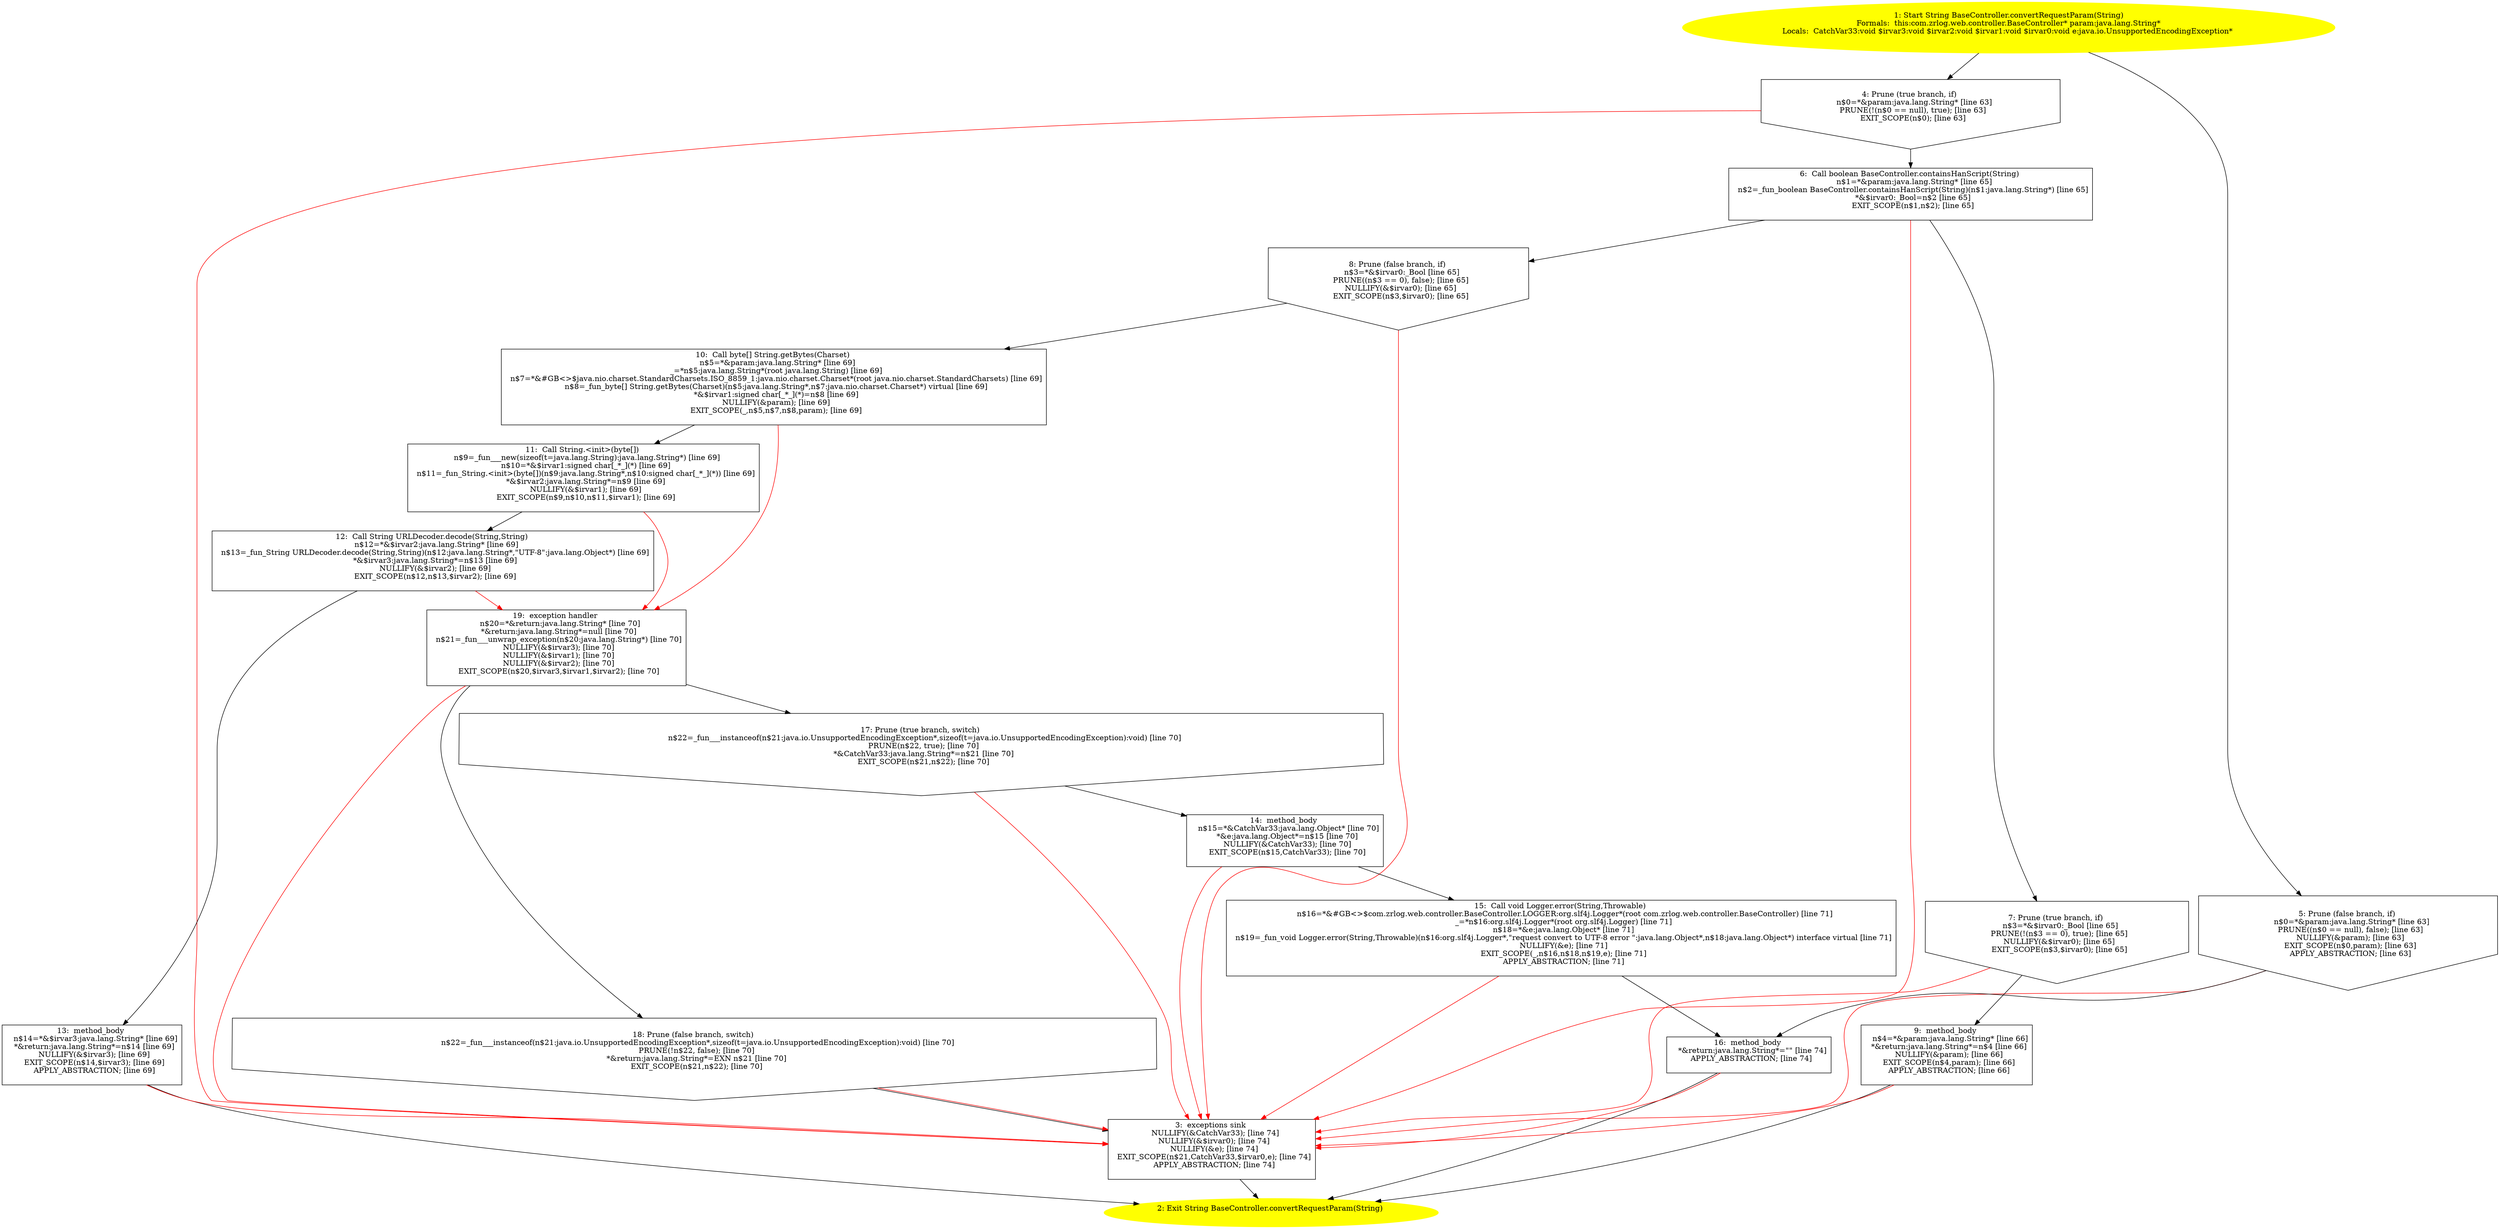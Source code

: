 /* @generated */
digraph cfg {
"com.zrlog.web.controller.BaseController.convertRequestParam(java.lang.String):java.lang.String.90e2dde7f38de08a3a97da574e1f68bf_1" [label="1: Start String BaseController.convertRequestParam(String)\nFormals:  this:com.zrlog.web.controller.BaseController* param:java.lang.String*\nLocals:  CatchVar33:void $irvar3:void $irvar2:void $irvar1:void $irvar0:void e:java.io.UnsupportedEncodingException* \n  " color=yellow style=filled]
	

	 "com.zrlog.web.controller.BaseController.convertRequestParam(java.lang.String):java.lang.String.90e2dde7f38de08a3a97da574e1f68bf_1" -> "com.zrlog.web.controller.BaseController.convertRequestParam(java.lang.String):java.lang.String.90e2dde7f38de08a3a97da574e1f68bf_4" ;
	 "com.zrlog.web.controller.BaseController.convertRequestParam(java.lang.String):java.lang.String.90e2dde7f38de08a3a97da574e1f68bf_1" -> "com.zrlog.web.controller.BaseController.convertRequestParam(java.lang.String):java.lang.String.90e2dde7f38de08a3a97da574e1f68bf_5" ;
"com.zrlog.web.controller.BaseController.convertRequestParam(java.lang.String):java.lang.String.90e2dde7f38de08a3a97da574e1f68bf_2" [label="2: Exit String BaseController.convertRequestParam(String) \n  " color=yellow style=filled]
	

"com.zrlog.web.controller.BaseController.convertRequestParam(java.lang.String):java.lang.String.90e2dde7f38de08a3a97da574e1f68bf_3" [label="3:  exceptions sink \n   NULLIFY(&CatchVar33); [line 74]\n  NULLIFY(&$irvar0); [line 74]\n  NULLIFY(&e); [line 74]\n  EXIT_SCOPE(n$21,CatchVar33,$irvar0,e); [line 74]\n  APPLY_ABSTRACTION; [line 74]\n " shape="box"]
	

	 "com.zrlog.web.controller.BaseController.convertRequestParam(java.lang.String):java.lang.String.90e2dde7f38de08a3a97da574e1f68bf_3" -> "com.zrlog.web.controller.BaseController.convertRequestParam(java.lang.String):java.lang.String.90e2dde7f38de08a3a97da574e1f68bf_2" ;
"com.zrlog.web.controller.BaseController.convertRequestParam(java.lang.String):java.lang.String.90e2dde7f38de08a3a97da574e1f68bf_4" [label="4: Prune (true branch, if) \n   n$0=*&param:java.lang.String* [line 63]\n  PRUNE(!(n$0 == null), true); [line 63]\n  EXIT_SCOPE(n$0); [line 63]\n " shape="invhouse"]
	

	 "com.zrlog.web.controller.BaseController.convertRequestParam(java.lang.String):java.lang.String.90e2dde7f38de08a3a97da574e1f68bf_4" -> "com.zrlog.web.controller.BaseController.convertRequestParam(java.lang.String):java.lang.String.90e2dde7f38de08a3a97da574e1f68bf_6" ;
	 "com.zrlog.web.controller.BaseController.convertRequestParam(java.lang.String):java.lang.String.90e2dde7f38de08a3a97da574e1f68bf_4" -> "com.zrlog.web.controller.BaseController.convertRequestParam(java.lang.String):java.lang.String.90e2dde7f38de08a3a97da574e1f68bf_3" [color="red" ];
"com.zrlog.web.controller.BaseController.convertRequestParam(java.lang.String):java.lang.String.90e2dde7f38de08a3a97da574e1f68bf_5" [label="5: Prune (false branch, if) \n   n$0=*&param:java.lang.String* [line 63]\n  PRUNE((n$0 == null), false); [line 63]\n  NULLIFY(&param); [line 63]\n  EXIT_SCOPE(n$0,param); [line 63]\n  APPLY_ABSTRACTION; [line 63]\n " shape="invhouse"]
	

	 "com.zrlog.web.controller.BaseController.convertRequestParam(java.lang.String):java.lang.String.90e2dde7f38de08a3a97da574e1f68bf_5" -> "com.zrlog.web.controller.BaseController.convertRequestParam(java.lang.String):java.lang.String.90e2dde7f38de08a3a97da574e1f68bf_16" ;
	 "com.zrlog.web.controller.BaseController.convertRequestParam(java.lang.String):java.lang.String.90e2dde7f38de08a3a97da574e1f68bf_5" -> "com.zrlog.web.controller.BaseController.convertRequestParam(java.lang.String):java.lang.String.90e2dde7f38de08a3a97da574e1f68bf_3" [color="red" ];
"com.zrlog.web.controller.BaseController.convertRequestParam(java.lang.String):java.lang.String.90e2dde7f38de08a3a97da574e1f68bf_6" [label="6:  Call boolean BaseController.containsHanScript(String) \n   n$1=*&param:java.lang.String* [line 65]\n  n$2=_fun_boolean BaseController.containsHanScript(String)(n$1:java.lang.String*) [line 65]\n  *&$irvar0:_Bool=n$2 [line 65]\n  EXIT_SCOPE(n$1,n$2); [line 65]\n " shape="box"]
	

	 "com.zrlog.web.controller.BaseController.convertRequestParam(java.lang.String):java.lang.String.90e2dde7f38de08a3a97da574e1f68bf_6" -> "com.zrlog.web.controller.BaseController.convertRequestParam(java.lang.String):java.lang.String.90e2dde7f38de08a3a97da574e1f68bf_7" ;
	 "com.zrlog.web.controller.BaseController.convertRequestParam(java.lang.String):java.lang.String.90e2dde7f38de08a3a97da574e1f68bf_6" -> "com.zrlog.web.controller.BaseController.convertRequestParam(java.lang.String):java.lang.String.90e2dde7f38de08a3a97da574e1f68bf_8" ;
	 "com.zrlog.web.controller.BaseController.convertRequestParam(java.lang.String):java.lang.String.90e2dde7f38de08a3a97da574e1f68bf_6" -> "com.zrlog.web.controller.BaseController.convertRequestParam(java.lang.String):java.lang.String.90e2dde7f38de08a3a97da574e1f68bf_3" [color="red" ];
"com.zrlog.web.controller.BaseController.convertRequestParam(java.lang.String):java.lang.String.90e2dde7f38de08a3a97da574e1f68bf_7" [label="7: Prune (true branch, if) \n   n$3=*&$irvar0:_Bool [line 65]\n  PRUNE(!(n$3 == 0), true); [line 65]\n  NULLIFY(&$irvar0); [line 65]\n  EXIT_SCOPE(n$3,$irvar0); [line 65]\n " shape="invhouse"]
	

	 "com.zrlog.web.controller.BaseController.convertRequestParam(java.lang.String):java.lang.String.90e2dde7f38de08a3a97da574e1f68bf_7" -> "com.zrlog.web.controller.BaseController.convertRequestParam(java.lang.String):java.lang.String.90e2dde7f38de08a3a97da574e1f68bf_9" ;
	 "com.zrlog.web.controller.BaseController.convertRequestParam(java.lang.String):java.lang.String.90e2dde7f38de08a3a97da574e1f68bf_7" -> "com.zrlog.web.controller.BaseController.convertRequestParam(java.lang.String):java.lang.String.90e2dde7f38de08a3a97da574e1f68bf_3" [color="red" ];
"com.zrlog.web.controller.BaseController.convertRequestParam(java.lang.String):java.lang.String.90e2dde7f38de08a3a97da574e1f68bf_8" [label="8: Prune (false branch, if) \n   n$3=*&$irvar0:_Bool [line 65]\n  PRUNE((n$3 == 0), false); [line 65]\n  NULLIFY(&$irvar0); [line 65]\n  EXIT_SCOPE(n$3,$irvar0); [line 65]\n " shape="invhouse"]
	

	 "com.zrlog.web.controller.BaseController.convertRequestParam(java.lang.String):java.lang.String.90e2dde7f38de08a3a97da574e1f68bf_8" -> "com.zrlog.web.controller.BaseController.convertRequestParam(java.lang.String):java.lang.String.90e2dde7f38de08a3a97da574e1f68bf_10" ;
	 "com.zrlog.web.controller.BaseController.convertRequestParam(java.lang.String):java.lang.String.90e2dde7f38de08a3a97da574e1f68bf_8" -> "com.zrlog.web.controller.BaseController.convertRequestParam(java.lang.String):java.lang.String.90e2dde7f38de08a3a97da574e1f68bf_3" [color="red" ];
"com.zrlog.web.controller.BaseController.convertRequestParam(java.lang.String):java.lang.String.90e2dde7f38de08a3a97da574e1f68bf_9" [label="9:  method_body \n   n$4=*&param:java.lang.String* [line 66]\n  *&return:java.lang.String*=n$4 [line 66]\n  NULLIFY(&param); [line 66]\n  EXIT_SCOPE(n$4,param); [line 66]\n  APPLY_ABSTRACTION; [line 66]\n " shape="box"]
	

	 "com.zrlog.web.controller.BaseController.convertRequestParam(java.lang.String):java.lang.String.90e2dde7f38de08a3a97da574e1f68bf_9" -> "com.zrlog.web.controller.BaseController.convertRequestParam(java.lang.String):java.lang.String.90e2dde7f38de08a3a97da574e1f68bf_2" ;
	 "com.zrlog.web.controller.BaseController.convertRequestParam(java.lang.String):java.lang.String.90e2dde7f38de08a3a97da574e1f68bf_9" -> "com.zrlog.web.controller.BaseController.convertRequestParam(java.lang.String):java.lang.String.90e2dde7f38de08a3a97da574e1f68bf_3" [color="red" ];
"com.zrlog.web.controller.BaseController.convertRequestParam(java.lang.String):java.lang.String.90e2dde7f38de08a3a97da574e1f68bf_10" [label="10:  Call byte[] String.getBytes(Charset) \n   n$5=*&param:java.lang.String* [line 69]\n  _=*n$5:java.lang.String*(root java.lang.String) [line 69]\n  n$7=*&#GB<>$java.nio.charset.StandardCharsets.ISO_8859_1:java.nio.charset.Charset*(root java.nio.charset.StandardCharsets) [line 69]\n  n$8=_fun_byte[] String.getBytes(Charset)(n$5:java.lang.String*,n$7:java.nio.charset.Charset*) virtual [line 69]\n  *&$irvar1:signed char[_*_](*)=n$8 [line 69]\n  NULLIFY(&param); [line 69]\n  EXIT_SCOPE(_,n$5,n$7,n$8,param); [line 69]\n " shape="box"]
	

	 "com.zrlog.web.controller.BaseController.convertRequestParam(java.lang.String):java.lang.String.90e2dde7f38de08a3a97da574e1f68bf_10" -> "com.zrlog.web.controller.BaseController.convertRequestParam(java.lang.String):java.lang.String.90e2dde7f38de08a3a97da574e1f68bf_11" ;
	 "com.zrlog.web.controller.BaseController.convertRequestParam(java.lang.String):java.lang.String.90e2dde7f38de08a3a97da574e1f68bf_10" -> "com.zrlog.web.controller.BaseController.convertRequestParam(java.lang.String):java.lang.String.90e2dde7f38de08a3a97da574e1f68bf_19" [color="red" ];
"com.zrlog.web.controller.BaseController.convertRequestParam(java.lang.String):java.lang.String.90e2dde7f38de08a3a97da574e1f68bf_11" [label="11:  Call String.<init>(byte[]) \n   n$9=_fun___new(sizeof(t=java.lang.String):java.lang.String*) [line 69]\n  n$10=*&$irvar1:signed char[_*_](*) [line 69]\n  n$11=_fun_String.<init>(byte[])(n$9:java.lang.String*,n$10:signed char[_*_](*)) [line 69]\n  *&$irvar2:java.lang.String*=n$9 [line 69]\n  NULLIFY(&$irvar1); [line 69]\n  EXIT_SCOPE(n$9,n$10,n$11,$irvar1); [line 69]\n " shape="box"]
	

	 "com.zrlog.web.controller.BaseController.convertRequestParam(java.lang.String):java.lang.String.90e2dde7f38de08a3a97da574e1f68bf_11" -> "com.zrlog.web.controller.BaseController.convertRequestParam(java.lang.String):java.lang.String.90e2dde7f38de08a3a97da574e1f68bf_12" ;
	 "com.zrlog.web.controller.BaseController.convertRequestParam(java.lang.String):java.lang.String.90e2dde7f38de08a3a97da574e1f68bf_11" -> "com.zrlog.web.controller.BaseController.convertRequestParam(java.lang.String):java.lang.String.90e2dde7f38de08a3a97da574e1f68bf_19" [color="red" ];
"com.zrlog.web.controller.BaseController.convertRequestParam(java.lang.String):java.lang.String.90e2dde7f38de08a3a97da574e1f68bf_12" [label="12:  Call String URLDecoder.decode(String,String) \n   n$12=*&$irvar2:java.lang.String* [line 69]\n  n$13=_fun_String URLDecoder.decode(String,String)(n$12:java.lang.String*,\"UTF-8\":java.lang.Object*) [line 69]\n  *&$irvar3:java.lang.String*=n$13 [line 69]\n  NULLIFY(&$irvar2); [line 69]\n  EXIT_SCOPE(n$12,n$13,$irvar2); [line 69]\n " shape="box"]
	

	 "com.zrlog.web.controller.BaseController.convertRequestParam(java.lang.String):java.lang.String.90e2dde7f38de08a3a97da574e1f68bf_12" -> "com.zrlog.web.controller.BaseController.convertRequestParam(java.lang.String):java.lang.String.90e2dde7f38de08a3a97da574e1f68bf_13" ;
	 "com.zrlog.web.controller.BaseController.convertRequestParam(java.lang.String):java.lang.String.90e2dde7f38de08a3a97da574e1f68bf_12" -> "com.zrlog.web.controller.BaseController.convertRequestParam(java.lang.String):java.lang.String.90e2dde7f38de08a3a97da574e1f68bf_19" [color="red" ];
"com.zrlog.web.controller.BaseController.convertRequestParam(java.lang.String):java.lang.String.90e2dde7f38de08a3a97da574e1f68bf_13" [label="13:  method_body \n   n$14=*&$irvar3:java.lang.String* [line 69]\n  *&return:java.lang.String*=n$14 [line 69]\n  NULLIFY(&$irvar3); [line 69]\n  EXIT_SCOPE(n$14,$irvar3); [line 69]\n  APPLY_ABSTRACTION; [line 69]\n " shape="box"]
	

	 "com.zrlog.web.controller.BaseController.convertRequestParam(java.lang.String):java.lang.String.90e2dde7f38de08a3a97da574e1f68bf_13" -> "com.zrlog.web.controller.BaseController.convertRequestParam(java.lang.String):java.lang.String.90e2dde7f38de08a3a97da574e1f68bf_2" ;
	 "com.zrlog.web.controller.BaseController.convertRequestParam(java.lang.String):java.lang.String.90e2dde7f38de08a3a97da574e1f68bf_13" -> "com.zrlog.web.controller.BaseController.convertRequestParam(java.lang.String):java.lang.String.90e2dde7f38de08a3a97da574e1f68bf_3" [color="red" ];
"com.zrlog.web.controller.BaseController.convertRequestParam(java.lang.String):java.lang.String.90e2dde7f38de08a3a97da574e1f68bf_14" [label="14:  method_body \n   n$15=*&CatchVar33:java.lang.Object* [line 70]\n  *&e:java.lang.Object*=n$15 [line 70]\n  NULLIFY(&CatchVar33); [line 70]\n  EXIT_SCOPE(n$15,CatchVar33); [line 70]\n " shape="box"]
	

	 "com.zrlog.web.controller.BaseController.convertRequestParam(java.lang.String):java.lang.String.90e2dde7f38de08a3a97da574e1f68bf_14" -> "com.zrlog.web.controller.BaseController.convertRequestParam(java.lang.String):java.lang.String.90e2dde7f38de08a3a97da574e1f68bf_15" ;
	 "com.zrlog.web.controller.BaseController.convertRequestParam(java.lang.String):java.lang.String.90e2dde7f38de08a3a97da574e1f68bf_14" -> "com.zrlog.web.controller.BaseController.convertRequestParam(java.lang.String):java.lang.String.90e2dde7f38de08a3a97da574e1f68bf_3" [color="red" ];
"com.zrlog.web.controller.BaseController.convertRequestParam(java.lang.String):java.lang.String.90e2dde7f38de08a3a97da574e1f68bf_15" [label="15:  Call void Logger.error(String,Throwable) \n   n$16=*&#GB<>$com.zrlog.web.controller.BaseController.LOGGER:org.slf4j.Logger*(root com.zrlog.web.controller.BaseController) [line 71]\n  _=*n$16:org.slf4j.Logger*(root org.slf4j.Logger) [line 71]\n  n$18=*&e:java.lang.Object* [line 71]\n  n$19=_fun_void Logger.error(String,Throwable)(n$16:org.slf4j.Logger*,\"request convert to UTF-8 error \":java.lang.Object*,n$18:java.lang.Object*) interface virtual [line 71]\n  NULLIFY(&e); [line 71]\n  EXIT_SCOPE(_,n$16,n$18,n$19,e); [line 71]\n  APPLY_ABSTRACTION; [line 71]\n " shape="box"]
	

	 "com.zrlog.web.controller.BaseController.convertRequestParam(java.lang.String):java.lang.String.90e2dde7f38de08a3a97da574e1f68bf_15" -> "com.zrlog.web.controller.BaseController.convertRequestParam(java.lang.String):java.lang.String.90e2dde7f38de08a3a97da574e1f68bf_16" ;
	 "com.zrlog.web.controller.BaseController.convertRequestParam(java.lang.String):java.lang.String.90e2dde7f38de08a3a97da574e1f68bf_15" -> "com.zrlog.web.controller.BaseController.convertRequestParam(java.lang.String):java.lang.String.90e2dde7f38de08a3a97da574e1f68bf_3" [color="red" ];
"com.zrlog.web.controller.BaseController.convertRequestParam(java.lang.String):java.lang.String.90e2dde7f38de08a3a97da574e1f68bf_16" [label="16:  method_body \n   *&return:java.lang.String*=\"\" [line 74]\n  APPLY_ABSTRACTION; [line 74]\n " shape="box"]
	

	 "com.zrlog.web.controller.BaseController.convertRequestParam(java.lang.String):java.lang.String.90e2dde7f38de08a3a97da574e1f68bf_16" -> "com.zrlog.web.controller.BaseController.convertRequestParam(java.lang.String):java.lang.String.90e2dde7f38de08a3a97da574e1f68bf_2" ;
	 "com.zrlog.web.controller.BaseController.convertRequestParam(java.lang.String):java.lang.String.90e2dde7f38de08a3a97da574e1f68bf_16" -> "com.zrlog.web.controller.BaseController.convertRequestParam(java.lang.String):java.lang.String.90e2dde7f38de08a3a97da574e1f68bf_3" [color="red" ];
"com.zrlog.web.controller.BaseController.convertRequestParam(java.lang.String):java.lang.String.90e2dde7f38de08a3a97da574e1f68bf_17" [label="17: Prune (true branch, switch) \n   n$22=_fun___instanceof(n$21:java.io.UnsupportedEncodingException*,sizeof(t=java.io.UnsupportedEncodingException):void) [line 70]\n  PRUNE(n$22, true); [line 70]\n  *&CatchVar33:java.lang.String*=n$21 [line 70]\n  EXIT_SCOPE(n$21,n$22); [line 70]\n " shape="invhouse"]
	

	 "com.zrlog.web.controller.BaseController.convertRequestParam(java.lang.String):java.lang.String.90e2dde7f38de08a3a97da574e1f68bf_17" -> "com.zrlog.web.controller.BaseController.convertRequestParam(java.lang.String):java.lang.String.90e2dde7f38de08a3a97da574e1f68bf_14" ;
	 "com.zrlog.web.controller.BaseController.convertRequestParam(java.lang.String):java.lang.String.90e2dde7f38de08a3a97da574e1f68bf_17" -> "com.zrlog.web.controller.BaseController.convertRequestParam(java.lang.String):java.lang.String.90e2dde7f38de08a3a97da574e1f68bf_3" [color="red" ];
"com.zrlog.web.controller.BaseController.convertRequestParam(java.lang.String):java.lang.String.90e2dde7f38de08a3a97da574e1f68bf_18" [label="18: Prune (false branch, switch) \n   n$22=_fun___instanceof(n$21:java.io.UnsupportedEncodingException*,sizeof(t=java.io.UnsupportedEncodingException):void) [line 70]\n  PRUNE(!n$22, false); [line 70]\n  *&return:java.lang.String*=EXN n$21 [line 70]\n  EXIT_SCOPE(n$21,n$22); [line 70]\n " shape="invhouse"]
	

	 "com.zrlog.web.controller.BaseController.convertRequestParam(java.lang.String):java.lang.String.90e2dde7f38de08a3a97da574e1f68bf_18" -> "com.zrlog.web.controller.BaseController.convertRequestParam(java.lang.String):java.lang.String.90e2dde7f38de08a3a97da574e1f68bf_3" ;
	 "com.zrlog.web.controller.BaseController.convertRequestParam(java.lang.String):java.lang.String.90e2dde7f38de08a3a97da574e1f68bf_18" -> "com.zrlog.web.controller.BaseController.convertRequestParam(java.lang.String):java.lang.String.90e2dde7f38de08a3a97da574e1f68bf_3" [color="red" ];
"com.zrlog.web.controller.BaseController.convertRequestParam(java.lang.String):java.lang.String.90e2dde7f38de08a3a97da574e1f68bf_19" [label="19:  exception handler \n   n$20=*&return:java.lang.String* [line 70]\n  *&return:java.lang.String*=null [line 70]\n  n$21=_fun___unwrap_exception(n$20:java.lang.String*) [line 70]\n  NULLIFY(&$irvar3); [line 70]\n  NULLIFY(&$irvar1); [line 70]\n  NULLIFY(&$irvar2); [line 70]\n  EXIT_SCOPE(n$20,$irvar3,$irvar1,$irvar2); [line 70]\n " shape="box"]
	

	 "com.zrlog.web.controller.BaseController.convertRequestParam(java.lang.String):java.lang.String.90e2dde7f38de08a3a97da574e1f68bf_19" -> "com.zrlog.web.controller.BaseController.convertRequestParam(java.lang.String):java.lang.String.90e2dde7f38de08a3a97da574e1f68bf_17" ;
	 "com.zrlog.web.controller.BaseController.convertRequestParam(java.lang.String):java.lang.String.90e2dde7f38de08a3a97da574e1f68bf_19" -> "com.zrlog.web.controller.BaseController.convertRequestParam(java.lang.String):java.lang.String.90e2dde7f38de08a3a97da574e1f68bf_18" ;
	 "com.zrlog.web.controller.BaseController.convertRequestParam(java.lang.String):java.lang.String.90e2dde7f38de08a3a97da574e1f68bf_19" -> "com.zrlog.web.controller.BaseController.convertRequestParam(java.lang.String):java.lang.String.90e2dde7f38de08a3a97da574e1f68bf_3" [color="red" ];
}
